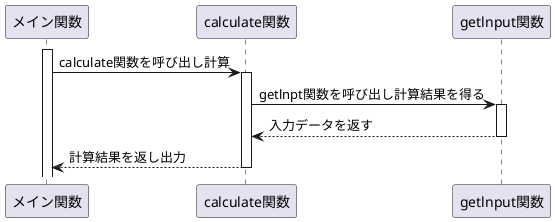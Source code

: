 @startuml
participant Main_Function as "メイン関数"
participant calculate as "calculate関数"
participant getInput as "getlnput関数"
activate Main_Function
Main_Function -> calculate: calculate関数を呼び出し計算
activate calculate
calculate -> getInput: getlnpt関数を呼び出し計算結果を得る
activate getInput
getInput --> calculate: 入力データを返す
deactivate getInput
calculate --> Main_Function: 計算結果を返し出力
deactivate calculate
@enduml